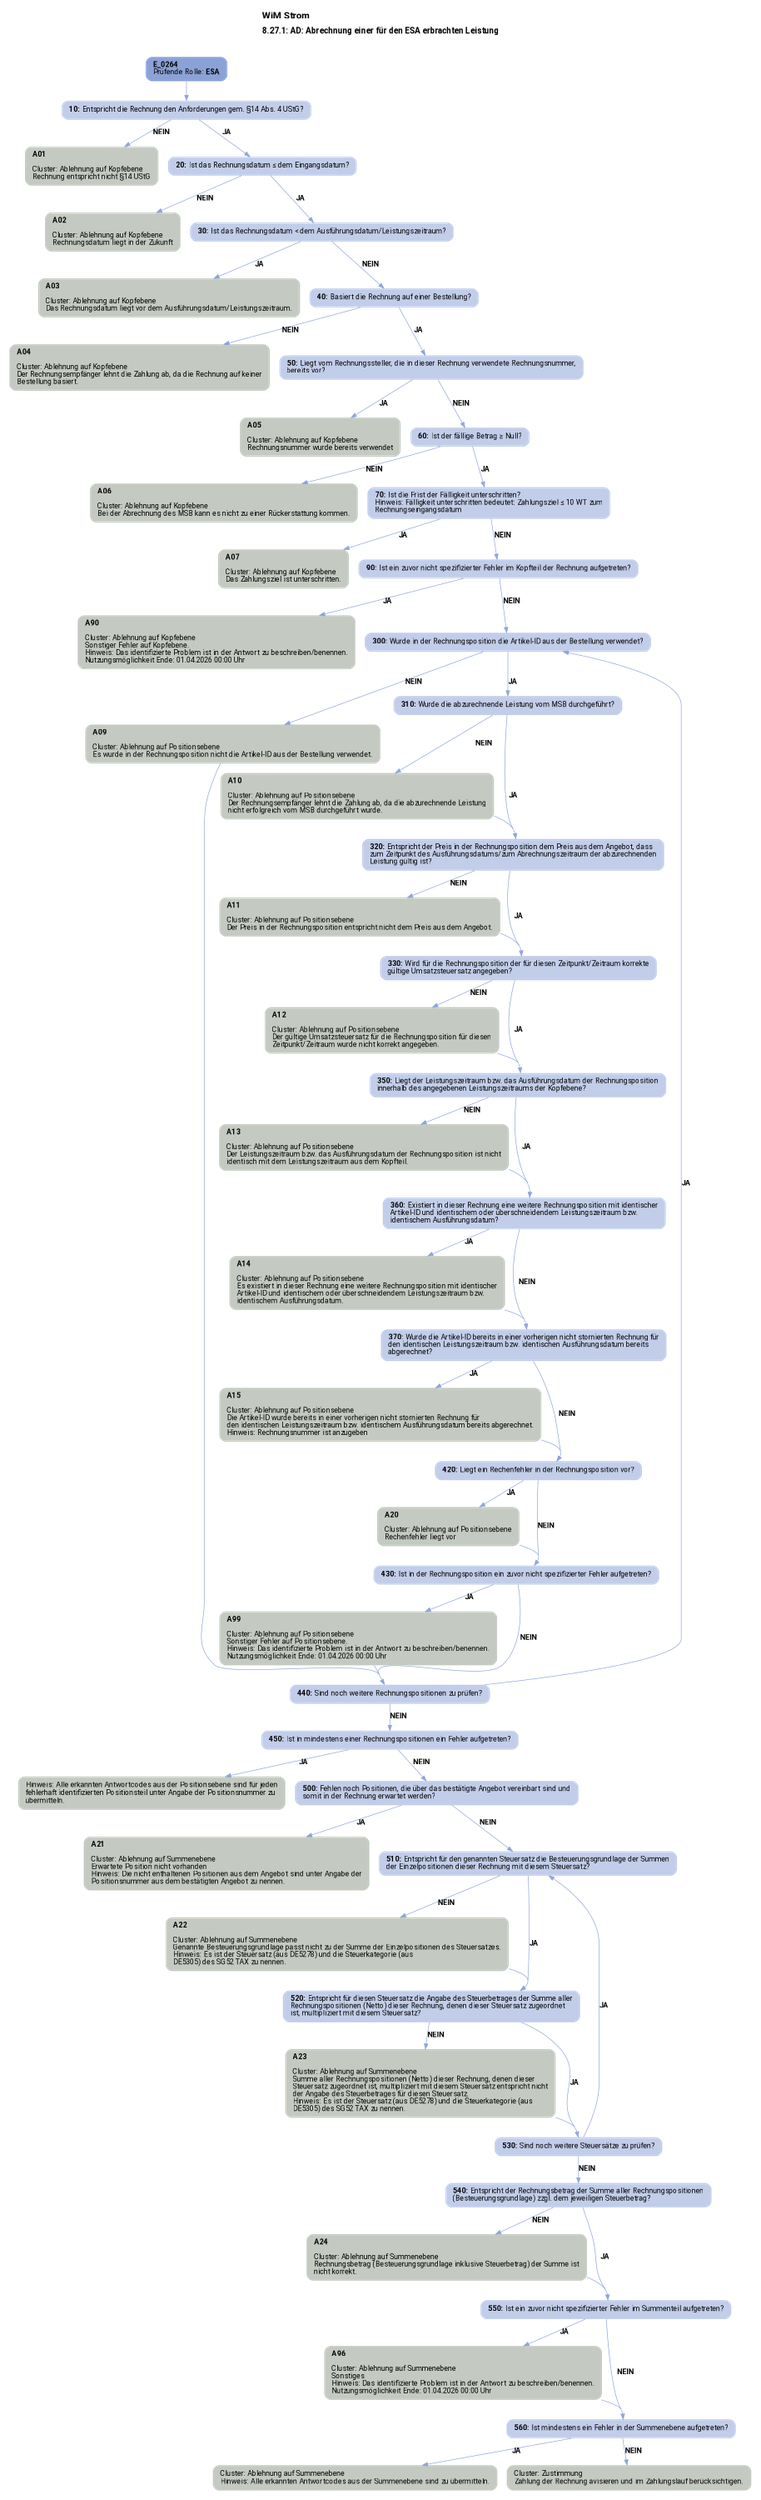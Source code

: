 digraph D {
    labelloc="t";
    label=<<B><FONT POINT-SIZE="18">WiM Strom</FONT></B><BR align="left"/><BR/><B><FONT POINT-SIZE="16">8.27.1: AD: Abrechnung einer für den ESA erbrachten Leistung</FONT></B><BR align="left"/><BR/><BR/><BR/>>;
    ratio="compress";
    concentrate=true;
    pack=true;
    rankdir=TB;
    packmode="array";
    size="20,20";
    fontsize=12;
    pad=0.25;
    "Start" [margin="0.2,0.12", shape=box, style="filled,rounded", penwidth=0.0, fillcolor="#8ba2d7", label=<<B>E_0264</B><BR align="left"/><FONT>Prüfende Rolle: <B>ESA</B></FONT><BR align="center"/>>, fontname="Roboto, sans-serif"];
    "10" [margin="0.2,0.12", shape=box, style="filled,rounded", penwidth=0.0, fillcolor="#c2cee9", label=<<B>10: </B>Entspricht die Rechnung den Anforderungen gem. §14 Abs. 4 UStG?<BR align="left"/>>, fontname="Roboto, sans-serif"];
    "A01" [margin="0.2,0.12", shape=box, style="filled,rounded", penwidth=0.0, fillcolor="#c4cac1", label=<<B>A01</B><BR align="left"/><BR align="left"/><FONT>Cluster: Ablehnung auf Kopfebene<BR align="left"/>Rechnung entspricht nicht §14 UStG<BR align="left"/></FONT>>, fontname="Roboto, sans-serif"];
    "20" [margin="0.2,0.12", shape=box, style="filled,rounded", penwidth=0.0, fillcolor="#c2cee9", label=<<B>20: </B>Ist das Rechnungsdatum ≤ dem Eingangsdatum?<BR align="left"/>>, fontname="Roboto, sans-serif"];
    "A02" [margin="0.2,0.12", shape=box, style="filled,rounded", penwidth=0.0, fillcolor="#c4cac1", label=<<B>A02</B><BR align="left"/><BR align="left"/><FONT>Cluster: Ablehnung auf Kopfebene<BR align="left"/>Rechnungsdatum liegt in der Zukunft<BR align="left"/></FONT>>, fontname="Roboto, sans-serif"];
    "30" [margin="0.2,0.12", shape=box, style="filled,rounded", penwidth=0.0, fillcolor="#c2cee9", label=<<B>30: </B>Ist das Rechnungsdatum &lt; dem Ausführungsdatum/Leistungszeitraum?<BR align="left"/>>, fontname="Roboto, sans-serif"];
    "A03" [margin="0.2,0.12", shape=box, style="filled,rounded", penwidth=0.0, fillcolor="#c4cac1", label=<<B>A03</B><BR align="left"/><BR align="left"/><FONT>Cluster: Ablehnung auf Kopfebene<BR align="left"/>Das Rechnungsdatum liegt vor dem Ausführungsdatum/Leistungszeitraum.<BR align="left"/></FONT>>, fontname="Roboto, sans-serif"];
    "40" [margin="0.2,0.12", shape=box, style="filled,rounded", penwidth=0.0, fillcolor="#c2cee9", label=<<B>40: </B>Basiert die Rechnung auf einer Bestellung?<BR align="left"/>>, fontname="Roboto, sans-serif"];
    "A04" [margin="0.2,0.12", shape=box, style="filled,rounded", penwidth=0.0, fillcolor="#c4cac1", label=<<B>A04</B><BR align="left"/><BR align="left"/><FONT>Cluster: Ablehnung auf Kopfebene<BR align="left"/>Der Rechnungsempfänger lehnt die Zahlung ab, da die Rechnung auf keiner<BR align="left"/>Bestellung basiert.<BR align="left"/></FONT>>, fontname="Roboto, sans-serif"];
    "50" [margin="0.2,0.12", shape=box, style="filled,rounded", penwidth=0.0, fillcolor="#c2cee9", label=<<B>50: </B>Liegt vom Rechnungssteller, die in dieser Rechnung verwendete Rechnungsnummer,<BR align="left"/>bereits vor?<BR align="left"/>>, fontname="Roboto, sans-serif"];
    "A05" [margin="0.2,0.12", shape=box, style="filled,rounded", penwidth=0.0, fillcolor="#c4cac1", label=<<B>A05</B><BR align="left"/><BR align="left"/><FONT>Cluster: Ablehnung auf Kopfebene<BR align="left"/>Rechnungsnummer wurde bereits verwendet<BR align="left"/></FONT>>, fontname="Roboto, sans-serif"];
    "60" [margin="0.2,0.12", shape=box, style="filled,rounded", penwidth=0.0, fillcolor="#c2cee9", label=<<B>60: </B>Ist der fällige Betrag ≥ Null?<BR align="left"/>>, fontname="Roboto, sans-serif"];
    "A06" [margin="0.2,0.12", shape=box, style="filled,rounded", penwidth=0.0, fillcolor="#c4cac1", label=<<B>A06</B><BR align="left"/><BR align="left"/><FONT>Cluster: Ablehnung auf Kopfebene<BR align="left"/>Bei der Abrechnung des MSB kann es nicht zu einer Rückerstattung kommen.<BR align="left"/></FONT>>, fontname="Roboto, sans-serif"];
    "70" [margin="0.2,0.12", shape=box, style="filled,rounded", penwidth=0.0, fillcolor="#c2cee9", label=<<B>70: </B>Ist die Frist der Fälligkeit unterschritten?<BR align="left"/>Hinweis: Fälligkeit unterschritten bedeutet: Zahlungsziel ≤ 10 WT zum<BR align="left"/>Rechnungseingangsdatum<BR align="left"/>>, fontname="Roboto, sans-serif"];
    "A07" [margin="0.2,0.12", shape=box, style="filled,rounded", penwidth=0.0, fillcolor="#c4cac1", label=<<B>A07</B><BR align="left"/><BR align="left"/><FONT>Cluster: Ablehnung auf Kopfebene<BR align="left"/>Das Zahlungsziel ist unterschritten.<BR align="left"/></FONT>>, fontname="Roboto, sans-serif"];
    "90" [margin="0.2,0.12", shape=box, style="filled,rounded", penwidth=0.0, fillcolor="#c2cee9", label=<<B>90: </B>Ist ein zuvor nicht spezifizierter Fehler im Kopfteil der Rechnung aufgetreten?<BR align="left"/>>, fontname="Roboto, sans-serif"];
    "A90" [margin="0.2,0.12", shape=box, style="filled,rounded", penwidth=0.0, fillcolor="#c4cac1", label=<<B>A90</B><BR align="left"/><BR align="left"/><FONT>Cluster: Ablehnung auf Kopfebene<BR align="left"/>Sonstiger Fehler auf Kopfebene.<BR align="left"/>Hinweis: Das identifizierte Problem ist in der Antwort zu beschreiben/benennen.<BR align="left"/>Nutzungsmöglichkeit Ende: 01.04.2026 00:00 Uhr<BR align="left"/></FONT>>, fontname="Roboto, sans-serif"];
    "300" [margin="0.2,0.12", shape=box, style="filled,rounded", penwidth=0.0, fillcolor="#c2cee9", label=<<B>300: </B>Wurde in der Rechnungsposition die Artikel-ID aus der Bestellung verwendet?<BR align="left"/>>, fontname="Roboto, sans-serif"];
    "A09_440" [margin="0.2,0.12", shape=box, style="filled,rounded", penwidth=0.0, fillcolor="#c4cac1", label=<<B>A09</B><BR align="left"/><BR align="left"/><FONT>Cluster: Ablehnung auf Positionsebene<BR align="left"/>Es wurde in der Rechnungsposition nicht die Artikel-ID aus der Bestellung verwendet.<BR align="left"/></FONT>>, fontname="Roboto, sans-serif"];
    "310" [margin="0.2,0.12", shape=box, style="filled,rounded", penwidth=0.0, fillcolor="#c2cee9", label=<<B>310: </B>Wurde die abzurechnende Leistung vom MSB durchgeführt?<BR align="left"/>>, fontname="Roboto, sans-serif"];
    "A10_320" [margin="0.2,0.12", shape=box, style="filled,rounded", penwidth=0.0, fillcolor="#c4cac1", label=<<B>A10</B><BR align="left"/><BR align="left"/><FONT>Cluster: Ablehnung auf Positionsebene<BR align="left"/>Der Rechnungsempfänger lehnt die Zahlung ab, da die abzurechnende Leistung<BR align="left"/>nicht erfolgreich vom MSB durchgeführt wurde.<BR align="left"/></FONT>>, fontname="Roboto, sans-serif"];
    "320" [margin="0.2,0.12", shape=box, style="filled,rounded", penwidth=0.0, fillcolor="#c2cee9", label=<<B>320: </B>Entspricht der Preis in der Rechnungsposition dem Preis aus dem Angebot, dass<BR align="left"/>zum Zeitpunkt des Ausführungsdatums/zum Abrechnungszeitraum der abzurechnenden<BR align="left"/>Leistung gültig ist?<BR align="left"/>>, fontname="Roboto, sans-serif"];
    "A11_330" [margin="0.2,0.12", shape=box, style="filled,rounded", penwidth=0.0, fillcolor="#c4cac1", label=<<B>A11</B><BR align="left"/><BR align="left"/><FONT>Cluster: Ablehnung auf Positionsebene<BR align="left"/>Der Preis in der Rechnungsposition entspricht nicht dem Preis aus dem Angebot.<BR align="left"/></FONT>>, fontname="Roboto, sans-serif"];
    "330" [margin="0.2,0.12", shape=box, style="filled,rounded", penwidth=0.0, fillcolor="#c2cee9", label=<<B>330: </B>Wird für die Rechnungsposition der für diesen Zeitpunkt/Zeitraum korrekte<BR align="left"/>gültige Umsatzsteuersatz angegeben?<BR align="left"/>>, fontname="Roboto, sans-serif"];
    "A12_350" [margin="0.2,0.12", shape=box, style="filled,rounded", penwidth=0.0, fillcolor="#c4cac1", label=<<B>A12</B><BR align="left"/><BR align="left"/><FONT>Cluster: Ablehnung auf Positionsebene<BR align="left"/>Der gültige Umsatzsteuersatz für die Rechnungsposition für diesen<BR align="left"/>Zeitpunkt/Zeitraum wurde nicht korrekt angegeben.<BR align="left"/></FONT>>, fontname="Roboto, sans-serif"];
    "350" [margin="0.2,0.12", shape=box, style="filled,rounded", penwidth=0.0, fillcolor="#c2cee9", label=<<B>350: </B>Liegt der Leistungszeitraum bzw. das Ausführungsdatum der Rechnungsposition<BR align="left"/>innerhalb des angegebenen Leistungszeitraums der Kopfebene?<BR align="left"/>>, fontname="Roboto, sans-serif"];
    "A13_360" [margin="0.2,0.12", shape=box, style="filled,rounded", penwidth=0.0, fillcolor="#c4cac1", label=<<B>A13</B><BR align="left"/><BR align="left"/><FONT>Cluster: Ablehnung auf Positionsebene<BR align="left"/>Der Leistungszeitraum bzw. das Ausführungsdatum der Rechnungsposition ist nicht<BR align="left"/>identisch mit dem Leistungszeitraum aus dem Kopfteil.<BR align="left"/></FONT>>, fontname="Roboto, sans-serif"];
    "360" [margin="0.2,0.12", shape=box, style="filled,rounded", penwidth=0.0, fillcolor="#c2cee9", label=<<B>360: </B>Existiert in dieser Rechnung eine weitere Rechnungsposition mit identischer<BR align="left"/>Artikel-ID und identischem oder überschneidendem Leistungszeitraum bzw.<BR align="left"/>identischem Ausführungsdatum?<BR align="left"/>>, fontname="Roboto, sans-serif"];
    "A14_370" [margin="0.2,0.12", shape=box, style="filled,rounded", penwidth=0.0, fillcolor="#c4cac1", label=<<B>A14</B><BR align="left"/><BR align="left"/><FONT>Cluster: Ablehnung auf Positionsebene<BR align="left"/>Es existiert in dieser Rechnung eine weitere Rechnungsposition mit identischer<BR align="left"/>Artikel-ID und identischem oder überschneidendem Leistungszeitraum bzw.<BR align="left"/>identischem Ausführungsdatum.<BR align="left"/></FONT>>, fontname="Roboto, sans-serif"];
    "370" [margin="0.2,0.12", shape=box, style="filled,rounded", penwidth=0.0, fillcolor="#c2cee9", label=<<B>370: </B>Wurde die Artikel-ID bereits in einer vorherigen nicht stornierten Rechnung für<BR align="left"/>den identischen Leistungszeitraum bzw. identischen Ausführungsdatum bereits<BR align="left"/>abgerechnet?<BR align="left"/>>, fontname="Roboto, sans-serif"];
    "A15_420" [margin="0.2,0.12", shape=box, style="filled,rounded", penwidth=0.0, fillcolor="#c4cac1", label=<<B>A15</B><BR align="left"/><BR align="left"/><FONT>Cluster: Ablehnung auf Positionsebene<BR align="left"/>Die Artikel-ID wurde bereits in einer vorherigen nicht stornierten Rechnung für<BR align="left"/>den identischen Leistungszeitraum bzw. identischem Ausführungsdatum bereits abgerechnet.<BR align="left"/>Hinweis: Rechnungsnummer ist anzugeben<BR align="left"/></FONT>>, fontname="Roboto, sans-serif"];
    "420" [margin="0.2,0.12", shape=box, style="filled,rounded", penwidth=0.0, fillcolor="#c2cee9", label=<<B>420: </B>Liegt ein Rechenfehler in der Rechnungsposition vor?<BR align="left"/>>, fontname="Roboto, sans-serif"];
    "A20_430" [margin="0.2,0.12", shape=box, style="filled,rounded", penwidth=0.0, fillcolor="#c4cac1", label=<<B>A20</B><BR align="left"/><BR align="left"/><FONT>Cluster: Ablehnung auf Positionsebene<BR align="left"/>Rechenfehler liegt vor<BR align="left"/></FONT>>, fontname="Roboto, sans-serif"];
    "430" [margin="0.2,0.12", shape=box, style="filled,rounded", penwidth=0.0, fillcolor="#c2cee9", label=<<B>430: </B>Ist in der Rechnungsposition ein zuvor nicht spezifizierter Fehler aufgetreten?<BR align="left"/>>, fontname="Roboto, sans-serif"];
    "A99_440" [margin="0.2,0.12", shape=box, style="filled,rounded", penwidth=0.0, fillcolor="#c4cac1", label=<<B>A99</B><BR align="left"/><BR align="left"/><FONT>Cluster: Ablehnung auf Positionsebene<BR align="left"/>Sonstiger Fehler auf Positionsebene.<BR align="left"/>Hinweis: Das identifizierte Problem ist in der Antwort zu beschreiben/benennen.<BR align="left"/>Nutzungsmöglichkeit Ende: 01.04.2026 00:00 Uhr<BR align="left"/></FONT>>, fontname="Roboto, sans-serif"];
    "440" [margin="0.2,0.12", shape=box, style="filled,rounded", penwidth=0.0, fillcolor="#c2cee9", label=<<B>440: </B>Sind noch weitere Rechnungspositionen zu prüfen?<BR align="left"/>>, fontname="Roboto, sans-serif"];
    "450" [margin="0.2,0.12", shape=box, style="filled,rounded", penwidth=0.0, fillcolor="#c2cee9", label=<<B>450: </B>Ist in mindestens einer Rechnungspositionen ein Fehler aufgetreten?<BR align="left"/>>, fontname="Roboto, sans-serif"];
    "Hinweis: Alle erkannten Antwortcodes aus der Positionsebene sind für jeden fehlerhaft identifizierten Positionsteil unter Angabe der Positionsnummer zu übermitteln." [margin="0.2,0.12", shape=box, style="filled,rounded", penwidth=0.0, fillcolor="#c4cac1", label=<<FONT>Hinweis: Alle erkannten Antwortcodes aus der Positionsebene sind für jeden<BR align="left"/>fehlerhaft identifizierten Positionsteil unter Angabe der Positionsnummer zu<BR align="left"/>übermitteln.<BR align="left"/></FONT>>, fontname="Roboto, sans-serif"];
    "500" [margin="0.2,0.12", shape=box, style="filled,rounded", penwidth=0.0, fillcolor="#c2cee9", label=<<B>500: </B>Fehlen noch Positionen, die über das bestätigte Angebot vereinbart sind und<BR align="left"/>somit in der Rechnung erwartet werden?<BR align="left"/>>, fontname="Roboto, sans-serif"];
    "A21" [margin="0.2,0.12", shape=box, style="filled,rounded", penwidth=0.0, fillcolor="#c4cac1", label=<<B>A21</B><BR align="left"/><BR align="left"/><FONT>Cluster: Ablehnung auf Summenebene<BR align="left"/>Erwartete Position nicht vorhanden<BR align="left"/>Hinweis: Die nicht enthaltenen Positionen aus dem Angebot sind unter Angabe der<BR align="left"/>Positionsnummer aus dem bestätigten Angebot zu nennen.<BR align="left"/></FONT>>, fontname="Roboto, sans-serif"];
    "510" [margin="0.2,0.12", shape=box, style="filled,rounded", penwidth=0.0, fillcolor="#c2cee9", label=<<B>510: </B>Entspricht für den genannten Steuersatz die Besteuerungsgrundlage der Summen<BR align="left"/>der Einzelpositionen dieser Rechnung mit diesem Steuersatz?<BR align="left"/>>, fontname="Roboto, sans-serif"];
    "A22_520" [margin="0.2,0.12", shape=box, style="filled,rounded", penwidth=0.0, fillcolor="#c4cac1", label=<<B>A22</B><BR align="left"/><BR align="left"/><FONT>Cluster: Ablehnung auf Summenebene<BR align="left"/>Genannte Besteuerungsgrundlage passt nicht zu der Summe der Einzelpositionen des Steuersatzes.<BR align="left"/>Hinweis: Es ist der Steuersatz (aus DE5278) und die Steuerkategorie (aus<BR align="left"/>DE5305) des SG52 TAX zu nennen.<BR align="left"/></FONT>>, fontname="Roboto, sans-serif"];
    "520" [margin="0.2,0.12", shape=box, style="filled,rounded", penwidth=0.0, fillcolor="#c2cee9", label=<<B>520: </B>Entspricht für diesen Steuersatz die Angabe des Steuerbetrages der Summe aller<BR align="left"/>Rechnungspositionen (Netto) dieser Rechnung, denen dieser Steuersatz zugeordnet<BR align="left"/>ist, multipliziert mit diesem Steuersatz?<BR align="left"/>>, fontname="Roboto, sans-serif"];
    "A23_530" [margin="0.2,0.12", shape=box, style="filled,rounded", penwidth=0.0, fillcolor="#c4cac1", label=<<B>A23</B><BR align="left"/><BR align="left"/><FONT>Cluster: Ablehnung auf Summenebene<BR align="left"/>Summe aller Rechnungspositionen (Netto) dieser Rechnung, denen dieser<BR align="left"/>Steuersatz zugeordnet ist, multipliziert mit diesem Steuersatz entspricht nicht<BR align="left"/>der Angabe des Steuerbetrages für diesen Steuersatz.<BR align="left"/>Hinweis: Es ist der Steuersatz (aus DE5278) und die Steuerkategorie (aus<BR align="left"/>DE5305) des SG52 TAX zu nennen.<BR align="left"/></FONT>>, fontname="Roboto, sans-serif"];
    "530" [margin="0.2,0.12", shape=box, style="filled,rounded", penwidth=0.0, fillcolor="#c2cee9", label=<<B>530: </B>Sind noch weitere Steuersätze zu prüfen?<BR align="left"/>>, fontname="Roboto, sans-serif"];
    "540" [margin="0.2,0.12", shape=box, style="filled,rounded", penwidth=0.0, fillcolor="#c2cee9", label=<<B>540: </B>Entspricht der Rechnungsbetrag der Summe aller Rechnungspositionen<BR align="left"/>(Besteuerungsgrundlage) zzgl. dem jeweiligen Steuerbetrag?<BR align="left"/>>, fontname="Roboto, sans-serif"];
    "A24_550" [margin="0.2,0.12", shape=box, style="filled,rounded", penwidth=0.0, fillcolor="#c4cac1", label=<<B>A24</B><BR align="left"/><BR align="left"/><FONT>Cluster: Ablehnung auf Summenebene<BR align="left"/>Rechnungsbetrag (Besteuerungsgrundlage inklusive Steuerbetrag) der Summe ist<BR align="left"/>nicht korrekt.<BR align="left"/></FONT>>, fontname="Roboto, sans-serif"];
    "550" [margin="0.2,0.12", shape=box, style="filled,rounded", penwidth=0.0, fillcolor="#c2cee9", label=<<B>550: </B>Ist ein zuvor nicht spezifizierter Fehler im Summenteil aufgetreten?<BR align="left"/>>, fontname="Roboto, sans-serif"];
    "A96_560" [margin="0.2,0.12", shape=box, style="filled,rounded", penwidth=0.0, fillcolor="#c4cac1", label=<<B>A96</B><BR align="left"/><BR align="left"/><FONT>Cluster: Ablehnung auf Summenebene<BR align="left"/>Sonstiges<BR align="left"/>Hinweis: Das identifizierte Problem ist in der Antwort zu beschreiben/benennen.<BR align="left"/>Nutzungsmöglichkeit Ende: 01.04.2026 00:00 Uhr<BR align="left"/></FONT>>, fontname="Roboto, sans-serif"];
    "560" [margin="0.2,0.12", shape=box, style="filled,rounded", penwidth=0.0, fillcolor="#c2cee9", label=<<B>560: </B>Ist mindestens ein Fehler in der Summenebene aufgetreten?<BR align="left"/>>, fontname="Roboto, sans-serif"];
    "Cluster: Ablehnung auf Summenebene
Hinweis: Alle erkannten Antwortcodes aus der Summenebene sind zu übermitteln." [margin="0.2,0.12", shape=box, style="filled,rounded", penwidth=0.0, fillcolor="#c4cac1", label=<<FONT>Cluster: Ablehnung auf Summenebene<BR align="left"/>Hinweis: Alle erkannten Antwortcodes aus der Summenebene sind zu übermitteln.<BR align="left"/></FONT>>, fontname="Roboto, sans-serif"];
    "Cluster: Zustimmung 
Zahlung der Rechnung avisieren und im Zahlungslauf berücksichtigen." [margin="0.2,0.12", shape=box, style="filled,rounded", penwidth=0.0, fillcolor="#c4cac1", label=<<FONT>Cluster: Zustimmung<BR align="left"/>Zahlung der Rechnung avisieren und im Zahlungslauf berücksichtigen.<BR align="left"/></FONT>>, fontname="Roboto, sans-serif"];

    "Start" -> "10" [color="#88a0d6"];
    "10" -> "A01" [label=<<B>NEIN</B>>, color="#88a0d6", fontname="Roboto, sans-serif"];
    "10" -> "20" [label=<<B>JA</B>>, color="#88a0d6", fontname="Roboto, sans-serif"];
    "20" -> "A02" [label=<<B>NEIN</B>>, color="#88a0d6", fontname="Roboto, sans-serif"];
    "20" -> "30" [label=<<B>JA</B>>, color="#88a0d6", fontname="Roboto, sans-serif"];
    "30" -> "A03" [label=<<B>JA</B>>, color="#88a0d6", fontname="Roboto, sans-serif"];
    "30" -> "40" [label=<<B>NEIN</B>>, color="#88a0d6", fontname="Roboto, sans-serif"];
    "40" -> "A04" [label=<<B>NEIN</B>>, color="#88a0d6", fontname="Roboto, sans-serif"];
    "40" -> "50" [label=<<B>JA</B>>, color="#88a0d6", fontname="Roboto, sans-serif"];
    "50" -> "A05" [label=<<B>JA</B>>, color="#88a0d6", fontname="Roboto, sans-serif"];
    "50" -> "60" [label=<<B>NEIN</B>>, color="#88a0d6", fontname="Roboto, sans-serif"];
    "60" -> "A06" [label=<<B>NEIN</B>>, color="#88a0d6", fontname="Roboto, sans-serif"];
    "60" -> "70" [label=<<B>JA</B>>, color="#88a0d6", fontname="Roboto, sans-serif"];
    "70" -> "A07" [label=<<B>JA</B>>, color="#88a0d6", fontname="Roboto, sans-serif"];
    "70" -> "90" [label=<<B>NEIN</B>>, color="#88a0d6", fontname="Roboto, sans-serif"];
    "90" -> "A90" [label=<<B>JA</B>>, color="#88a0d6", fontname="Roboto, sans-serif"];
    "90" -> "300" [label=<<B>NEIN</B>>, color="#88a0d6", fontname="Roboto, sans-serif"];
    "300" -> "A09_440" [label=<<B>NEIN</B>>, color="#88a0d6", fontname="Roboto, sans-serif"];
    "300" -> "310" [label=<<B>JA</B>>, color="#88a0d6", fontname="Roboto, sans-serif"];
    "A09_440" -> "440" [color="#88a0d6"];
    "310" -> "A10_320" [label=<<B>NEIN</B>>, color="#88a0d6", fontname="Roboto, sans-serif"];
    "310" -> "320" [label=<<B>JA</B>>, color="#88a0d6", fontname="Roboto, sans-serif"];
    "A10_320" -> "320" [color="#88a0d6"];
    "320" -> "A11_330" [label=<<B>NEIN</B>>, color="#88a0d6", fontname="Roboto, sans-serif"];
    "320" -> "330" [label=<<B>JA</B>>, color="#88a0d6", fontname="Roboto, sans-serif"];
    "A11_330" -> "330" [color="#88a0d6"];
    "330" -> "A12_350" [label=<<B>NEIN</B>>, color="#88a0d6", fontname="Roboto, sans-serif"];
    "330" -> "350" [label=<<B>JA</B>>, color="#88a0d6", fontname="Roboto, sans-serif"];
    "A12_350" -> "350" [color="#88a0d6"];
    "350" -> "A13_360" [label=<<B>NEIN</B>>, color="#88a0d6", fontname="Roboto, sans-serif"];
    "350" -> "360" [label=<<B>JA</B>>, color="#88a0d6", fontname="Roboto, sans-serif"];
    "A13_360" -> "360" [color="#88a0d6"];
    "360" -> "A14_370" [label=<<B>JA</B>>, color="#88a0d6", fontname="Roboto, sans-serif"];
    "360" -> "370" [label=<<B>NEIN</B>>, color="#88a0d6", fontname="Roboto, sans-serif"];
    "A14_370" -> "370" [color="#88a0d6"];
    "370" -> "A15_420" [label=<<B>JA</B>>, color="#88a0d6", fontname="Roboto, sans-serif"];
    "370" -> "420" [label=<<B>NEIN</B>>, color="#88a0d6", fontname="Roboto, sans-serif"];
    "A15_420" -> "420" [color="#88a0d6"];
    "420" -> "A20_430" [label=<<B>JA</B>>, color="#88a0d6", fontname="Roboto, sans-serif"];
    "420" -> "430" [label=<<B>NEIN</B>>, color="#88a0d6", fontname="Roboto, sans-serif"];
    "A20_430" -> "430" [color="#88a0d6"];
    "430" -> "A99_440" [label=<<B>JA</B>>, color="#88a0d6", fontname="Roboto, sans-serif"];
    "430" -> "440" [label=<<B>NEIN</B>>, color="#88a0d6", fontname="Roboto, sans-serif"];
    "A99_440" -> "440" [color="#88a0d6"];
    "440" -> "300" [label=<<B>JA</B>>, color="#88a0d6", fontname="Roboto, sans-serif"];
    "440" -> "450" [label=<<B>NEIN</B>>, color="#88a0d6", fontname="Roboto, sans-serif"];
    "450" -> "Hinweis: Alle erkannten Antwortcodes aus der Positionsebene sind für jeden fehlerhaft identifizierten Positionsteil unter Angabe der Positionsnummer zu übermitteln." [label=<<B>JA</B>>, color="#88a0d6", fontname="Roboto, sans-serif"];
    "450" -> "500" [label=<<B>NEIN</B>>, color="#88a0d6", fontname="Roboto, sans-serif"];
    "500" -> "A21" [label=<<B>JA</B>>, color="#88a0d6", fontname="Roboto, sans-serif"];
    "500" -> "510" [label=<<B>NEIN</B>>, color="#88a0d6", fontname="Roboto, sans-serif"];
    "510" -> "A22_520" [label=<<B>NEIN</B>>, color="#88a0d6", fontname="Roboto, sans-serif"];
    "510" -> "520" [label=<<B>JA</B>>, color="#88a0d6", fontname="Roboto, sans-serif"];
    "A22_520" -> "520" [color="#88a0d6"];
    "520" -> "A23_530" [label=<<B>NEIN</B>>, color="#88a0d6", fontname="Roboto, sans-serif"];
    "520" -> "530" [label=<<B>JA</B>>, color="#88a0d6", fontname="Roboto, sans-serif"];
    "A23_530" -> "530" [color="#88a0d6"];
    "530" -> "510" [label=<<B>JA</B>>, color="#88a0d6", fontname="Roboto, sans-serif"];
    "530" -> "540" [label=<<B>NEIN</B>>, color="#88a0d6", fontname="Roboto, sans-serif"];
    "540" -> "A24_550" [label=<<B>NEIN</B>>, color="#88a0d6", fontname="Roboto, sans-serif"];
    "540" -> "550" [label=<<B>JA</B>>, color="#88a0d6", fontname="Roboto, sans-serif"];
    "A24_550" -> "550" [color="#88a0d6"];
    "550" -> "A96_560" [label=<<B>JA</B>>, color="#88a0d6", fontname="Roboto, sans-serif"];
    "550" -> "560" [label=<<B>NEIN</B>>, color="#88a0d6", fontname="Roboto, sans-serif"];
    "A96_560" -> "560" [color="#88a0d6"];
    "560" -> "Cluster: Ablehnung auf Summenebene
Hinweis: Alle erkannten Antwortcodes aus der Summenebene sind zu übermitteln." [label=<<B>JA</B>>, color="#88a0d6", fontname="Roboto, sans-serif"];
    "560" -> "Cluster: Zustimmung 
Zahlung der Rechnung avisieren und im Zahlungslauf berücksichtigen." [label=<<B>NEIN</B>>, color="#88a0d6", fontname="Roboto, sans-serif"];

    bgcolor="transparent";
fontname="Roboto, sans-serif";
}